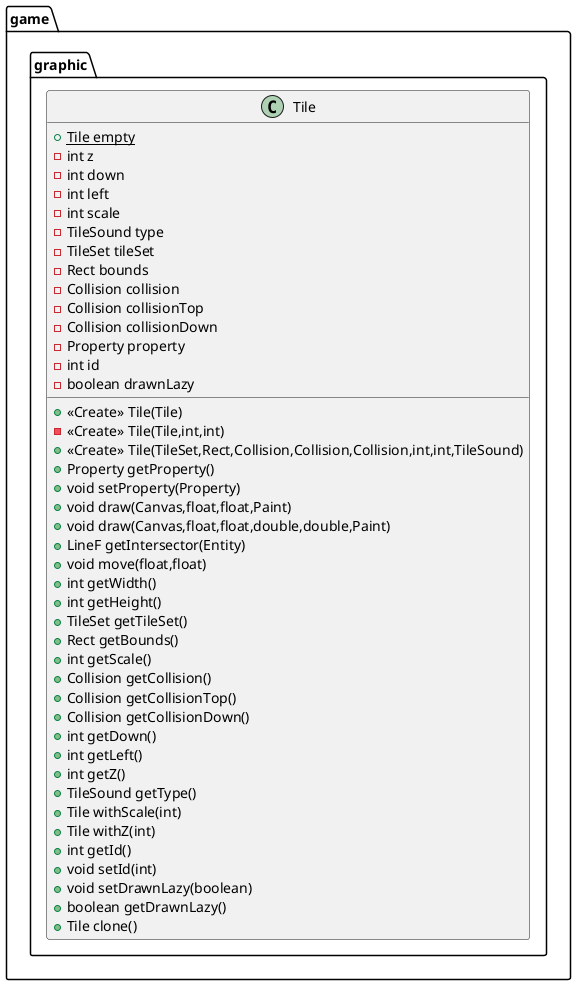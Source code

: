 @startuml
class game.graphic.Tile {
+ {static} Tile empty
- int z
- int down
- int left
- int scale
- TileSound type
- TileSet tileSet
- Rect bounds
- Collision collision
- Collision collisionTop
- Collision collisionDown
- Property property
- int id
- boolean drawnLazy
+ <<Create>> Tile(Tile)
- <<Create>> Tile(Tile,int,int)
+ <<Create>> Tile(TileSet,Rect,Collision,Collision,Collision,int,int,TileSound)
+ Property getProperty()
+ void setProperty(Property)
+ void draw(Canvas,float,float,Paint)
+ void draw(Canvas,float,float,double,double,Paint)
+ LineF getIntersector(Entity)
+ void move(float,float)
+ int getWidth()
+ int getHeight()
+ TileSet getTileSet()
+ Rect getBounds()
+ int getScale()
+ Collision getCollision()
+ Collision getCollisionTop()
+ Collision getCollisionDown()
+ int getDown()
+ int getLeft()
+ int getZ()
+ TileSound getType()
+ Tile withScale(int)
+ Tile withZ(int)
+ int getId()
+ void setId(int)
+ void setDrawnLazy(boolean)
+ boolean getDrawnLazy()
+ Tile clone()
}


@enduml